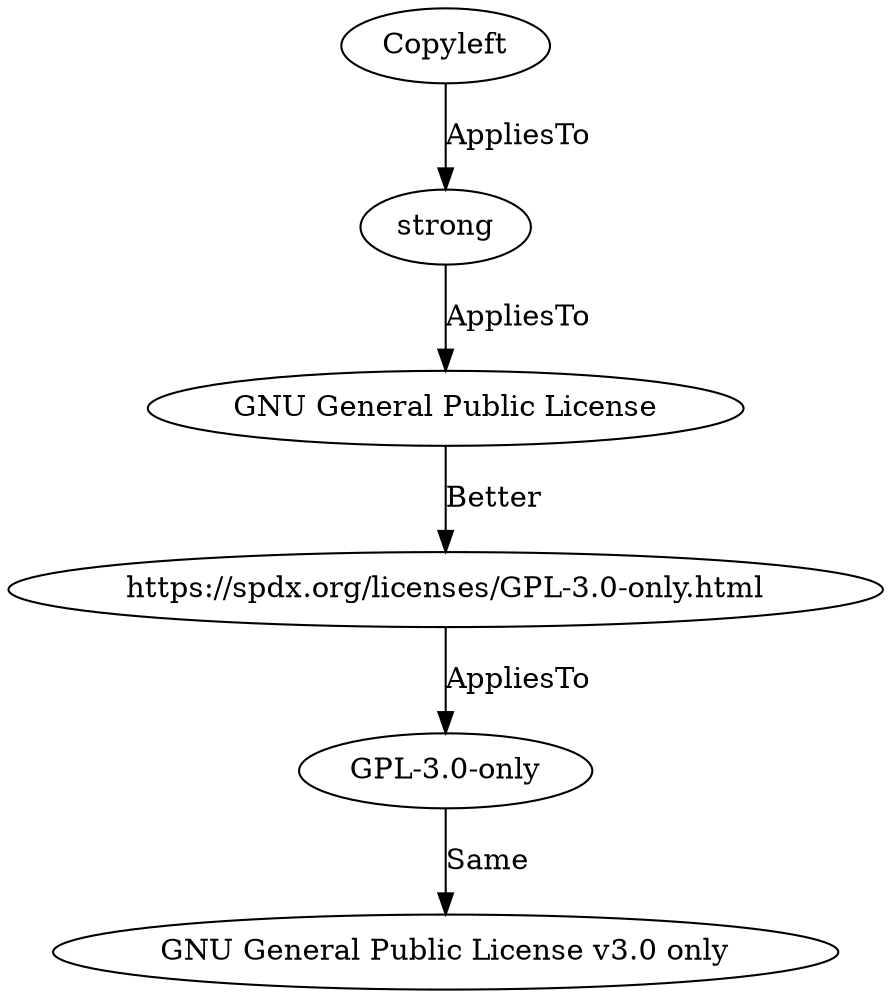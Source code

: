 digraph {
    0 [ label = "Copyleft" ]
    135 [ label = "strong" ]
    146 [ label = "GNU General Public License" ]
    159 [ label = "https://spdx.org/licenses/GPL-3.0-only.html" ]
    160 [ label = "GPL-3.0-only" ]
    161 [ label = "GNU General Public License v3.0 only" ]
    160 -> 161 [ label = "Same" ]
    159 -> 160 [ label = "AppliesTo" ]
    146 -> 159 [ label = "Better" ]
    135 -> 146 [ label = "AppliesTo" ]
    0 -> 135 [ label = "AppliesTo" ]
}
